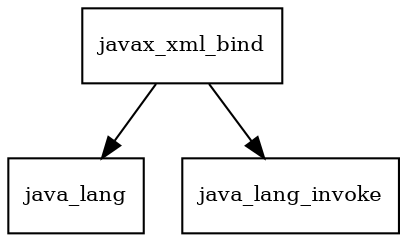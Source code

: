 digraph jaxb_api_2_3_0_package_dependencies {
  node [shape = box, fontsize=10.0];
  javax_xml_bind -> java_lang;
  javax_xml_bind -> java_lang_invoke;
}
